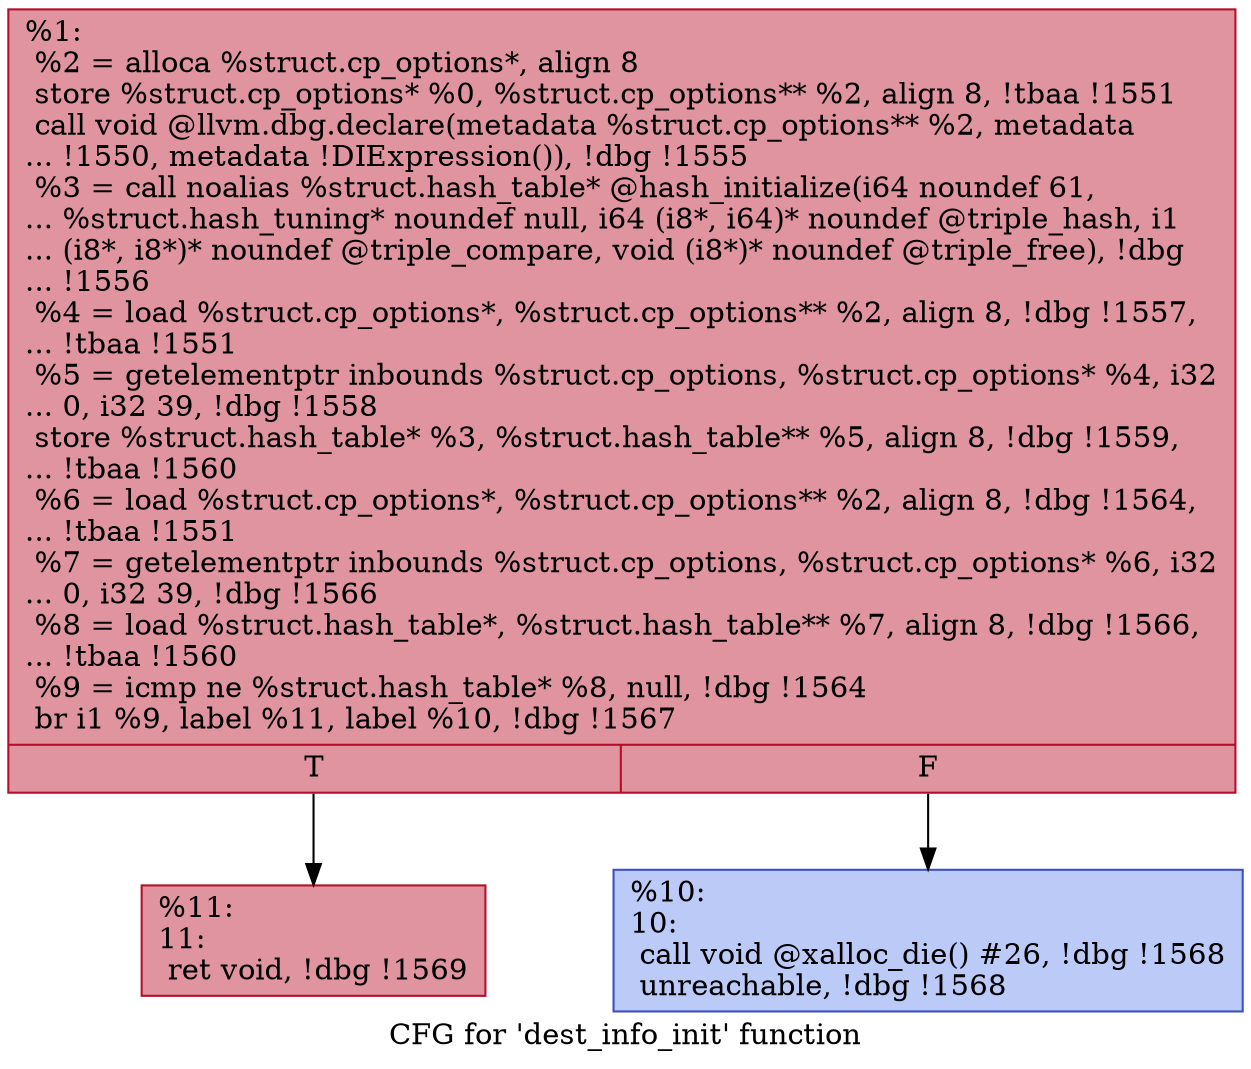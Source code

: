 digraph "CFG for 'dest_info_init' function" {
	label="CFG for 'dest_info_init' function";

	Node0x1124060 [shape=record,color="#b70d28ff", style=filled, fillcolor="#b70d2870",label="{%1:\l  %2 = alloca %struct.cp_options*, align 8\l  store %struct.cp_options* %0, %struct.cp_options** %2, align 8, !tbaa !1551\l  call void @llvm.dbg.declare(metadata %struct.cp_options** %2, metadata\l... !1550, metadata !DIExpression()), !dbg !1555\l  %3 = call noalias %struct.hash_table* @hash_initialize(i64 noundef 61,\l... %struct.hash_tuning* noundef null, i64 (i8*, i64)* noundef @triple_hash, i1\l... (i8*, i8*)* noundef @triple_compare, void (i8*)* noundef @triple_free), !dbg\l... !1556\l  %4 = load %struct.cp_options*, %struct.cp_options** %2, align 8, !dbg !1557,\l... !tbaa !1551\l  %5 = getelementptr inbounds %struct.cp_options, %struct.cp_options* %4, i32\l... 0, i32 39, !dbg !1558\l  store %struct.hash_table* %3, %struct.hash_table** %5, align 8, !dbg !1559,\l... !tbaa !1560\l  %6 = load %struct.cp_options*, %struct.cp_options** %2, align 8, !dbg !1564,\l... !tbaa !1551\l  %7 = getelementptr inbounds %struct.cp_options, %struct.cp_options* %6, i32\l... 0, i32 39, !dbg !1566\l  %8 = load %struct.hash_table*, %struct.hash_table** %7, align 8, !dbg !1566,\l... !tbaa !1560\l  %9 = icmp ne %struct.hash_table* %8, null, !dbg !1564\l  br i1 %9, label %11, label %10, !dbg !1567\l|{<s0>T|<s1>F}}"];
	Node0x1124060:s0 -> Node0x1124e90;
	Node0x1124060:s1 -> Node0x1124e40;
	Node0x1124e40 [shape=record,color="#3d50c3ff", style=filled, fillcolor="#6687ed70",label="{%10:\l10:                                               \l  call void @xalloc_die() #26, !dbg !1568\l  unreachable, !dbg !1568\l}"];
	Node0x1124e90 [shape=record,color="#b70d28ff", style=filled, fillcolor="#b70d2870",label="{%11:\l11:                                               \l  ret void, !dbg !1569\l}"];
}
